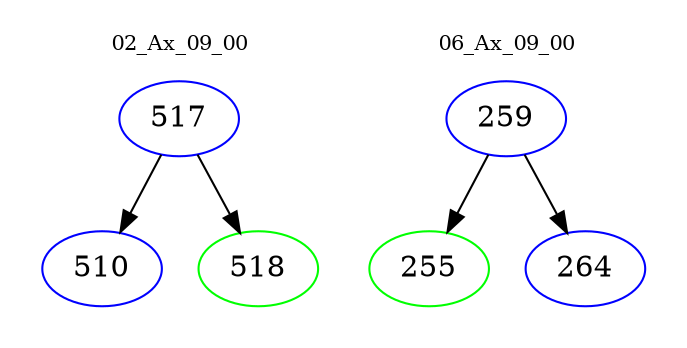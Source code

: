 digraph{
subgraph cluster_0 {
color = white
label = "02_Ax_09_00";
fontsize=10;
T0_517 [label="517", color="blue"]
T0_517 -> T0_510 [color="black"]
T0_510 [label="510", color="blue"]
T0_517 -> T0_518 [color="black"]
T0_518 [label="518", color="green"]
}
subgraph cluster_1 {
color = white
label = "06_Ax_09_00";
fontsize=10;
T1_259 [label="259", color="blue"]
T1_259 -> T1_255 [color="black"]
T1_255 [label="255", color="green"]
T1_259 -> T1_264 [color="black"]
T1_264 [label="264", color="blue"]
}
}
